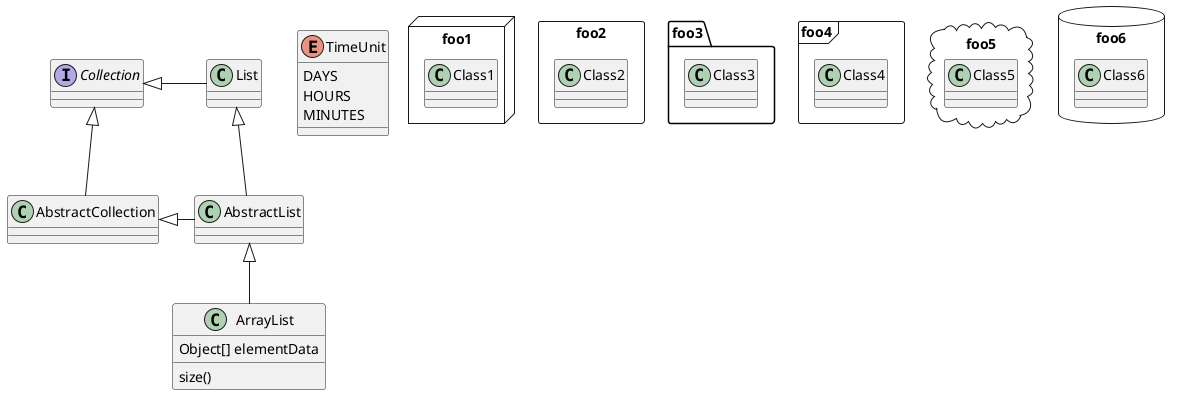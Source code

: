 @startuml

package foo1 <<Node>> {
  class Class1
}

package foo2 <<Rectangle>> {
  class Class2
}

package foo3 <<Folder>> {
  class Class3
}

package foo4 <<Frame>> {
  class Class4
}

package foo5 <<Cloud>> {
  class Class5
}

package foo6 <<Database>> {
  class Class6
}

interface Collection

List <|-- AbstractList
Collection <|-- AbstractCollection

Collection <|- List
AbstractCollection <|- AbstractList
AbstractList <|-- ArrayList

class ArrayList {
Object[] elementData
size()
}

enum TimeUnit {
DAYS
HOURS
MINUTES
}

@enduml
